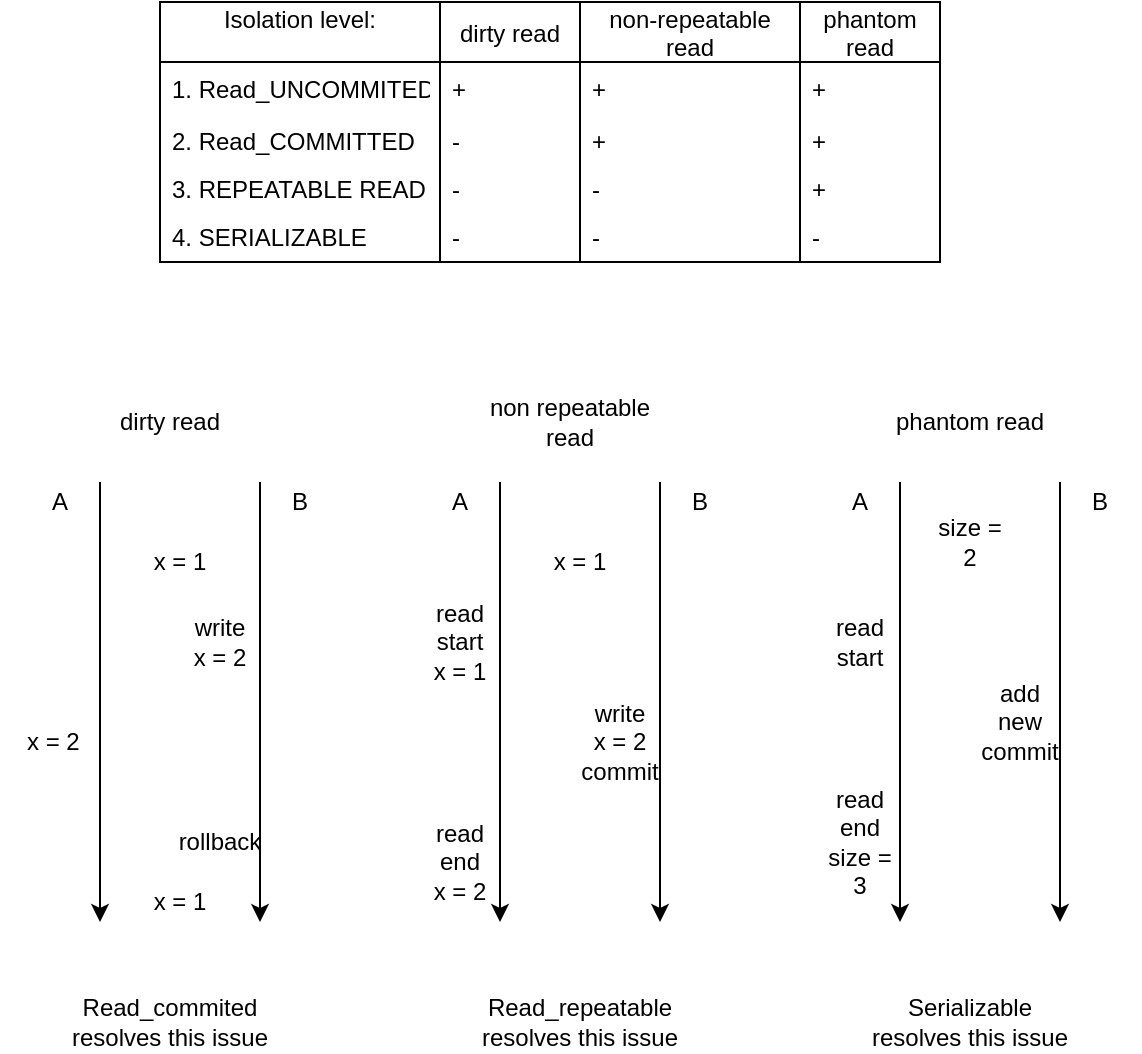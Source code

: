 <mxfile version="14.7.0" type="github">
  <diagram id="-mS9fA0Gmr6pQuuix_ES" name="Page-1">
    <mxGraphModel dx="920" dy="514" grid="1" gridSize="10" guides="1" tooltips="1" connect="1" arrows="1" fold="1" page="1" pageScale="1" pageWidth="850" pageHeight="1100" math="0" shadow="0">
      <root>
        <mxCell id="0" />
        <mxCell id="1" parent="0" />
        <mxCell id="FtlbWT5fGqcQ_gmDEGAT-1" value="dirty read" style="text;html=1;strokeColor=none;fillColor=none;align=center;verticalAlign=middle;whiteSpace=wrap;rounded=0;" vertex="1" parent="1">
          <mxGeometry x="140" y="240" width="90" height="20" as="geometry" />
        </mxCell>
        <mxCell id="FtlbWT5fGqcQ_gmDEGAT-2" value="non repeatable read" style="text;html=1;strokeColor=none;fillColor=none;align=center;verticalAlign=middle;whiteSpace=wrap;rounded=0;" vertex="1" parent="1">
          <mxGeometry x="340" y="240" width="90" height="20" as="geometry" />
        </mxCell>
        <mxCell id="FtlbWT5fGqcQ_gmDEGAT-3" value="phantom read" style="text;html=1;strokeColor=none;fillColor=none;align=center;verticalAlign=middle;whiteSpace=wrap;rounded=0;" vertex="1" parent="1">
          <mxGeometry x="540" y="240" width="90" height="20" as="geometry" />
        </mxCell>
        <mxCell id="FtlbWT5fGqcQ_gmDEGAT-4" value="" style="endArrow=classic;html=1;" edge="1" parent="1">
          <mxGeometry width="50" height="50" relative="1" as="geometry">
            <mxPoint x="150" y="280" as="sourcePoint" />
            <mxPoint x="150" y="500" as="targetPoint" />
          </mxGeometry>
        </mxCell>
        <mxCell id="FtlbWT5fGqcQ_gmDEGAT-5" value="" style="endArrow=classic;html=1;" edge="1" parent="1">
          <mxGeometry width="50" height="50" relative="1" as="geometry">
            <mxPoint x="230" y="280" as="sourcePoint" />
            <mxPoint x="230" y="500" as="targetPoint" />
          </mxGeometry>
        </mxCell>
        <mxCell id="FtlbWT5fGqcQ_gmDEGAT-6" value="" style="endArrow=classic;html=1;" edge="1" parent="1">
          <mxGeometry width="50" height="50" relative="1" as="geometry">
            <mxPoint x="350" y="280" as="sourcePoint" />
            <mxPoint x="350" y="500" as="targetPoint" />
          </mxGeometry>
        </mxCell>
        <mxCell id="FtlbWT5fGqcQ_gmDEGAT-7" value="" style="endArrow=classic;html=1;" edge="1" parent="1">
          <mxGeometry width="50" height="50" relative="1" as="geometry">
            <mxPoint x="430" y="280" as="sourcePoint" />
            <mxPoint x="430" y="500" as="targetPoint" />
          </mxGeometry>
        </mxCell>
        <mxCell id="FtlbWT5fGqcQ_gmDEGAT-8" value="" style="endArrow=classic;html=1;" edge="1" parent="1">
          <mxGeometry width="50" height="50" relative="1" as="geometry">
            <mxPoint x="550" y="280" as="sourcePoint" />
            <mxPoint x="550" y="500" as="targetPoint" />
          </mxGeometry>
        </mxCell>
        <mxCell id="FtlbWT5fGqcQ_gmDEGAT-9" value="" style="endArrow=classic;html=1;" edge="1" parent="1">
          <mxGeometry width="50" height="50" relative="1" as="geometry">
            <mxPoint x="630" y="280" as="sourcePoint" />
            <mxPoint x="630" y="500" as="targetPoint" />
          </mxGeometry>
        </mxCell>
        <mxCell id="FtlbWT5fGqcQ_gmDEGAT-10" value="A" style="text;html=1;strokeColor=none;fillColor=none;align=center;verticalAlign=middle;whiteSpace=wrap;rounded=0;" vertex="1" parent="1">
          <mxGeometry x="110" y="280" width="40" height="20" as="geometry" />
        </mxCell>
        <mxCell id="FtlbWT5fGqcQ_gmDEGAT-11" value="A" style="text;html=1;strokeColor=none;fillColor=none;align=center;verticalAlign=middle;whiteSpace=wrap;rounded=0;" vertex="1" parent="1">
          <mxGeometry x="310" y="280" width="40" height="20" as="geometry" />
        </mxCell>
        <mxCell id="FtlbWT5fGqcQ_gmDEGAT-12" value="A" style="text;html=1;strokeColor=none;fillColor=none;align=center;verticalAlign=middle;whiteSpace=wrap;rounded=0;" vertex="1" parent="1">
          <mxGeometry x="510" y="280" width="40" height="20" as="geometry" />
        </mxCell>
        <mxCell id="FtlbWT5fGqcQ_gmDEGAT-13" value="B" style="text;html=1;strokeColor=none;fillColor=none;align=center;verticalAlign=middle;whiteSpace=wrap;rounded=0;" vertex="1" parent="1">
          <mxGeometry x="230" y="280" width="40" height="20" as="geometry" />
        </mxCell>
        <mxCell id="FtlbWT5fGqcQ_gmDEGAT-14" value="B" style="text;html=1;strokeColor=none;fillColor=none;align=center;verticalAlign=middle;whiteSpace=wrap;rounded=0;" vertex="1" parent="1">
          <mxGeometry x="430" y="280" width="40" height="20" as="geometry" />
        </mxCell>
        <mxCell id="FtlbWT5fGqcQ_gmDEGAT-15" value="B" style="text;html=1;strokeColor=none;fillColor=none;align=center;verticalAlign=middle;whiteSpace=wrap;rounded=0;" vertex="1" parent="1">
          <mxGeometry x="630" y="280" width="40" height="20" as="geometry" />
        </mxCell>
        <mxCell id="FtlbWT5fGqcQ_gmDEGAT-16" value="x = 1" style="text;html=1;strokeColor=none;fillColor=none;align=center;verticalAlign=middle;whiteSpace=wrap;rounded=0;" vertex="1" parent="1">
          <mxGeometry x="170" y="310" width="40" height="20" as="geometry" />
        </mxCell>
        <mxCell id="FtlbWT5fGqcQ_gmDEGAT-17" value="&amp;nbsp;x = 2" style="text;html=1;strokeColor=none;fillColor=none;align=center;verticalAlign=middle;whiteSpace=wrap;rounded=0;" vertex="1" parent="1">
          <mxGeometry x="100" y="400" width="50" height="20" as="geometry" />
        </mxCell>
        <mxCell id="FtlbWT5fGqcQ_gmDEGAT-18" value="rollback" style="text;html=1;strokeColor=none;fillColor=none;align=center;verticalAlign=middle;whiteSpace=wrap;rounded=0;" vertex="1" parent="1">
          <mxGeometry x="185" y="450" width="50" height="20" as="geometry" />
        </mxCell>
        <mxCell id="FtlbWT5fGqcQ_gmDEGAT-19" value="write&lt;br&gt;x = 2" style="text;html=1;strokeColor=none;fillColor=none;align=center;verticalAlign=middle;whiteSpace=wrap;rounded=0;" vertex="1" parent="1">
          <mxGeometry x="190" y="350" width="40" height="20" as="geometry" />
        </mxCell>
        <mxCell id="FtlbWT5fGqcQ_gmDEGAT-23" value="Isolation level:&#xa;" style="swimlane;fontStyle=0;childLayout=stackLayout;horizontal=1;startSize=30;horizontalStack=0;resizeParent=1;resizeParentMax=0;resizeLast=0;collapsible=1;marginBottom=0;" vertex="1" parent="1">
          <mxGeometry x="180" y="40" width="140" height="130" as="geometry" />
        </mxCell>
        <mxCell id="FtlbWT5fGqcQ_gmDEGAT-24" value="1. Read_UNCOMMITED" style="text;strokeColor=none;fillColor=none;align=left;verticalAlign=top;spacingLeft=4;spacingRight=4;overflow=hidden;rotatable=0;points=[[0,0.5],[1,0.5]];portConstraint=eastwest;" vertex="1" parent="FtlbWT5fGqcQ_gmDEGAT-23">
          <mxGeometry y="30" width="140" height="26" as="geometry" />
        </mxCell>
        <mxCell id="FtlbWT5fGqcQ_gmDEGAT-25" value="2. Read_COMMITTED" style="text;strokeColor=none;fillColor=none;align=left;verticalAlign=top;spacingLeft=4;spacingRight=4;overflow=hidden;rotatable=0;points=[[0,0.5],[1,0.5]];portConstraint=eastwest;" vertex="1" parent="FtlbWT5fGqcQ_gmDEGAT-23">
          <mxGeometry y="56" width="140" height="24" as="geometry" />
        </mxCell>
        <mxCell id="FtlbWT5fGqcQ_gmDEGAT-38" value="3. REPEATABLE READ" style="text;strokeColor=none;fillColor=none;align=left;verticalAlign=top;spacingLeft=4;spacingRight=4;overflow=hidden;rotatable=0;points=[[0,0.5],[1,0.5]];portConstraint=eastwest;" vertex="1" parent="FtlbWT5fGqcQ_gmDEGAT-23">
          <mxGeometry y="80" width="140" height="24" as="geometry" />
        </mxCell>
        <mxCell id="FtlbWT5fGqcQ_gmDEGAT-26" value="4. SERIALIZABLE" style="text;strokeColor=none;fillColor=none;align=left;verticalAlign=top;spacingLeft=4;spacingRight=4;overflow=hidden;rotatable=0;points=[[0,0.5],[1,0.5]];portConstraint=eastwest;" vertex="1" parent="FtlbWT5fGqcQ_gmDEGAT-23">
          <mxGeometry y="104" width="140" height="26" as="geometry" />
        </mxCell>
        <mxCell id="FtlbWT5fGqcQ_gmDEGAT-40" value="dirty read" style="swimlane;fontStyle=0;childLayout=stackLayout;horizontal=1;startSize=30;horizontalStack=0;resizeParent=1;resizeParentMax=0;resizeLast=0;collapsible=1;marginBottom=0;" vertex="1" parent="1">
          <mxGeometry x="320" y="40" width="70" height="130" as="geometry" />
        </mxCell>
        <mxCell id="FtlbWT5fGqcQ_gmDEGAT-41" value="+" style="text;strokeColor=none;fillColor=none;align=left;verticalAlign=top;spacingLeft=4;spacingRight=4;overflow=hidden;rotatable=0;points=[[0,0.5],[1,0.5]];portConstraint=eastwest;" vertex="1" parent="FtlbWT5fGqcQ_gmDEGAT-40">
          <mxGeometry y="30" width="70" height="26" as="geometry" />
        </mxCell>
        <mxCell id="FtlbWT5fGqcQ_gmDEGAT-42" value="-" style="text;strokeColor=none;fillColor=none;align=left;verticalAlign=top;spacingLeft=4;spacingRight=4;overflow=hidden;rotatable=0;points=[[0,0.5],[1,0.5]];portConstraint=eastwest;" vertex="1" parent="FtlbWT5fGqcQ_gmDEGAT-40">
          <mxGeometry y="56" width="70" height="24" as="geometry" />
        </mxCell>
        <mxCell id="FtlbWT5fGqcQ_gmDEGAT-43" value="-" style="text;strokeColor=none;fillColor=none;align=left;verticalAlign=top;spacingLeft=4;spacingRight=4;overflow=hidden;rotatable=0;points=[[0,0.5],[1,0.5]];portConstraint=eastwest;" vertex="1" parent="FtlbWT5fGqcQ_gmDEGAT-40">
          <mxGeometry y="80" width="70" height="24" as="geometry" />
        </mxCell>
        <mxCell id="FtlbWT5fGqcQ_gmDEGAT-44" value="-" style="text;strokeColor=none;fillColor=none;align=left;verticalAlign=top;spacingLeft=4;spacingRight=4;overflow=hidden;rotatable=0;points=[[0,0.5],[1,0.5]];portConstraint=eastwest;" vertex="1" parent="FtlbWT5fGqcQ_gmDEGAT-40">
          <mxGeometry y="104" width="70" height="26" as="geometry" />
        </mxCell>
        <mxCell id="FtlbWT5fGqcQ_gmDEGAT-45" value="non-repeatable &#xa;read" style="swimlane;fontStyle=0;childLayout=stackLayout;horizontal=1;startSize=30;horizontalStack=0;resizeParent=1;resizeParentMax=0;resizeLast=0;collapsible=1;marginBottom=0;" vertex="1" parent="1">
          <mxGeometry x="390" y="40" width="110" height="130" as="geometry" />
        </mxCell>
        <mxCell id="FtlbWT5fGqcQ_gmDEGAT-46" value="+" style="text;strokeColor=none;fillColor=none;align=left;verticalAlign=top;spacingLeft=4;spacingRight=4;overflow=hidden;rotatable=0;points=[[0,0.5],[1,0.5]];portConstraint=eastwest;" vertex="1" parent="FtlbWT5fGqcQ_gmDEGAT-45">
          <mxGeometry y="30" width="110" height="26" as="geometry" />
        </mxCell>
        <mxCell id="FtlbWT5fGqcQ_gmDEGAT-47" value="+" style="text;strokeColor=none;fillColor=none;align=left;verticalAlign=top;spacingLeft=4;spacingRight=4;overflow=hidden;rotatable=0;points=[[0,0.5],[1,0.5]];portConstraint=eastwest;" vertex="1" parent="FtlbWT5fGqcQ_gmDEGAT-45">
          <mxGeometry y="56" width="110" height="24" as="geometry" />
        </mxCell>
        <mxCell id="FtlbWT5fGqcQ_gmDEGAT-48" value="-" style="text;strokeColor=none;fillColor=none;align=left;verticalAlign=top;spacingLeft=4;spacingRight=4;overflow=hidden;rotatable=0;points=[[0,0.5],[1,0.5]];portConstraint=eastwest;" vertex="1" parent="FtlbWT5fGqcQ_gmDEGAT-45">
          <mxGeometry y="80" width="110" height="24" as="geometry" />
        </mxCell>
        <mxCell id="FtlbWT5fGqcQ_gmDEGAT-49" value="-" style="text;strokeColor=none;fillColor=none;align=left;verticalAlign=top;spacingLeft=4;spacingRight=4;overflow=hidden;rotatable=0;points=[[0,0.5],[1,0.5]];portConstraint=eastwest;" vertex="1" parent="FtlbWT5fGqcQ_gmDEGAT-45">
          <mxGeometry y="104" width="110" height="26" as="geometry" />
        </mxCell>
        <mxCell id="FtlbWT5fGqcQ_gmDEGAT-50" value="phantom&#xa;read" style="swimlane;fontStyle=0;childLayout=stackLayout;horizontal=1;startSize=30;horizontalStack=0;resizeParent=1;resizeParentMax=0;resizeLast=0;collapsible=1;marginBottom=0;" vertex="1" parent="1">
          <mxGeometry x="500" y="40" width="70" height="130" as="geometry" />
        </mxCell>
        <mxCell id="FtlbWT5fGqcQ_gmDEGAT-51" value="+" style="text;strokeColor=none;fillColor=none;align=left;verticalAlign=top;spacingLeft=4;spacingRight=4;overflow=hidden;rotatable=0;points=[[0,0.5],[1,0.5]];portConstraint=eastwest;" vertex="1" parent="FtlbWT5fGqcQ_gmDEGAT-50">
          <mxGeometry y="30" width="70" height="26" as="geometry" />
        </mxCell>
        <mxCell id="FtlbWT5fGqcQ_gmDEGAT-52" value="+" style="text;strokeColor=none;fillColor=none;align=left;verticalAlign=top;spacingLeft=4;spacingRight=4;overflow=hidden;rotatable=0;points=[[0,0.5],[1,0.5]];portConstraint=eastwest;" vertex="1" parent="FtlbWT5fGqcQ_gmDEGAT-50">
          <mxGeometry y="56" width="70" height="24" as="geometry" />
        </mxCell>
        <mxCell id="FtlbWT5fGqcQ_gmDEGAT-53" value="+" style="text;strokeColor=none;fillColor=none;align=left;verticalAlign=top;spacingLeft=4;spacingRight=4;overflow=hidden;rotatable=0;points=[[0,0.5],[1,0.5]];portConstraint=eastwest;" vertex="1" parent="FtlbWT5fGqcQ_gmDEGAT-50">
          <mxGeometry y="80" width="70" height="24" as="geometry" />
        </mxCell>
        <mxCell id="FtlbWT5fGqcQ_gmDEGAT-54" value="-" style="text;strokeColor=none;fillColor=none;align=left;verticalAlign=top;spacingLeft=4;spacingRight=4;overflow=hidden;rotatable=0;points=[[0,0.5],[1,0.5]];portConstraint=eastwest;" vertex="1" parent="FtlbWT5fGqcQ_gmDEGAT-50">
          <mxGeometry y="104" width="70" height="26" as="geometry" />
        </mxCell>
        <mxCell id="FtlbWT5fGqcQ_gmDEGAT-55" value="Read_commited&lt;br&gt;resolves this issue" style="text;html=1;strokeColor=none;fillColor=none;align=center;verticalAlign=middle;whiteSpace=wrap;rounded=0;" vertex="1" parent="1">
          <mxGeometry x="120" y="535" width="130" height="30" as="geometry" />
        </mxCell>
        <mxCell id="FtlbWT5fGqcQ_gmDEGAT-56" value="x = 1" style="text;html=1;strokeColor=none;fillColor=none;align=center;verticalAlign=middle;whiteSpace=wrap;rounded=0;" vertex="1" parent="1">
          <mxGeometry x="370" y="310" width="40" height="20" as="geometry" />
        </mxCell>
        <mxCell id="FtlbWT5fGqcQ_gmDEGAT-57" value="read&lt;br&gt;start&lt;br&gt;x = 1" style="text;html=1;strokeColor=none;fillColor=none;align=center;verticalAlign=middle;whiteSpace=wrap;rounded=0;" vertex="1" parent="1">
          <mxGeometry x="310" y="340" width="40" height="40" as="geometry" />
        </mxCell>
        <mxCell id="FtlbWT5fGqcQ_gmDEGAT-58" value="write&lt;br&gt;x = 2&lt;br&gt;commit" style="text;html=1;strokeColor=none;fillColor=none;align=center;verticalAlign=middle;whiteSpace=wrap;rounded=0;" vertex="1" parent="1">
          <mxGeometry x="390" y="390" width="40" height="40" as="geometry" />
        </mxCell>
        <mxCell id="FtlbWT5fGqcQ_gmDEGAT-59" value="read&lt;br&gt;end&lt;br&gt;x = 2" style="text;html=1;strokeColor=none;fillColor=none;align=center;verticalAlign=middle;whiteSpace=wrap;rounded=0;" vertex="1" parent="1">
          <mxGeometry x="310" y="450" width="40" height="40" as="geometry" />
        </mxCell>
        <mxCell id="FtlbWT5fGqcQ_gmDEGAT-60" value="Read_repeatable&lt;br&gt;resolves this issue" style="text;html=1;strokeColor=none;fillColor=none;align=center;verticalAlign=middle;whiteSpace=wrap;rounded=0;" vertex="1" parent="1">
          <mxGeometry x="325" y="535" width="130" height="30" as="geometry" />
        </mxCell>
        <mxCell id="FtlbWT5fGqcQ_gmDEGAT-62" value="read&lt;br&gt;start" style="text;html=1;strokeColor=none;fillColor=none;align=center;verticalAlign=middle;whiteSpace=wrap;rounded=0;" vertex="1" parent="1">
          <mxGeometry x="510" y="340" width="40" height="40" as="geometry" />
        </mxCell>
        <mxCell id="FtlbWT5fGqcQ_gmDEGAT-63" value="add new&lt;br&gt;commit" style="text;html=1;strokeColor=none;fillColor=none;align=center;verticalAlign=middle;whiteSpace=wrap;rounded=0;" vertex="1" parent="1">
          <mxGeometry x="590" y="380" width="40" height="40" as="geometry" />
        </mxCell>
        <mxCell id="FtlbWT5fGqcQ_gmDEGAT-64" value="Serializable&lt;br&gt;resolves this issue" style="text;html=1;strokeColor=none;fillColor=none;align=center;verticalAlign=middle;whiteSpace=wrap;rounded=0;" vertex="1" parent="1">
          <mxGeometry x="520" y="535" width="130" height="30" as="geometry" />
        </mxCell>
        <mxCell id="FtlbWT5fGqcQ_gmDEGAT-65" value="read&lt;br&gt;end&lt;br&gt;size = 3" style="text;html=1;strokeColor=none;fillColor=none;align=center;verticalAlign=middle;whiteSpace=wrap;rounded=0;" vertex="1" parent="1">
          <mxGeometry x="510" y="440" width="40" height="40" as="geometry" />
        </mxCell>
        <mxCell id="FtlbWT5fGqcQ_gmDEGAT-66" value="size = 2" style="text;html=1;strokeColor=none;fillColor=none;align=center;verticalAlign=middle;whiteSpace=wrap;rounded=0;" vertex="1" parent="1">
          <mxGeometry x="565" y="290" width="40" height="40" as="geometry" />
        </mxCell>
        <mxCell id="FtlbWT5fGqcQ_gmDEGAT-70" value="x = 1" style="text;html=1;strokeColor=none;fillColor=none;align=center;verticalAlign=middle;whiteSpace=wrap;rounded=0;" vertex="1" parent="1">
          <mxGeometry x="170" y="480" width="40" height="20" as="geometry" />
        </mxCell>
      </root>
    </mxGraphModel>
  </diagram>
</mxfile>
